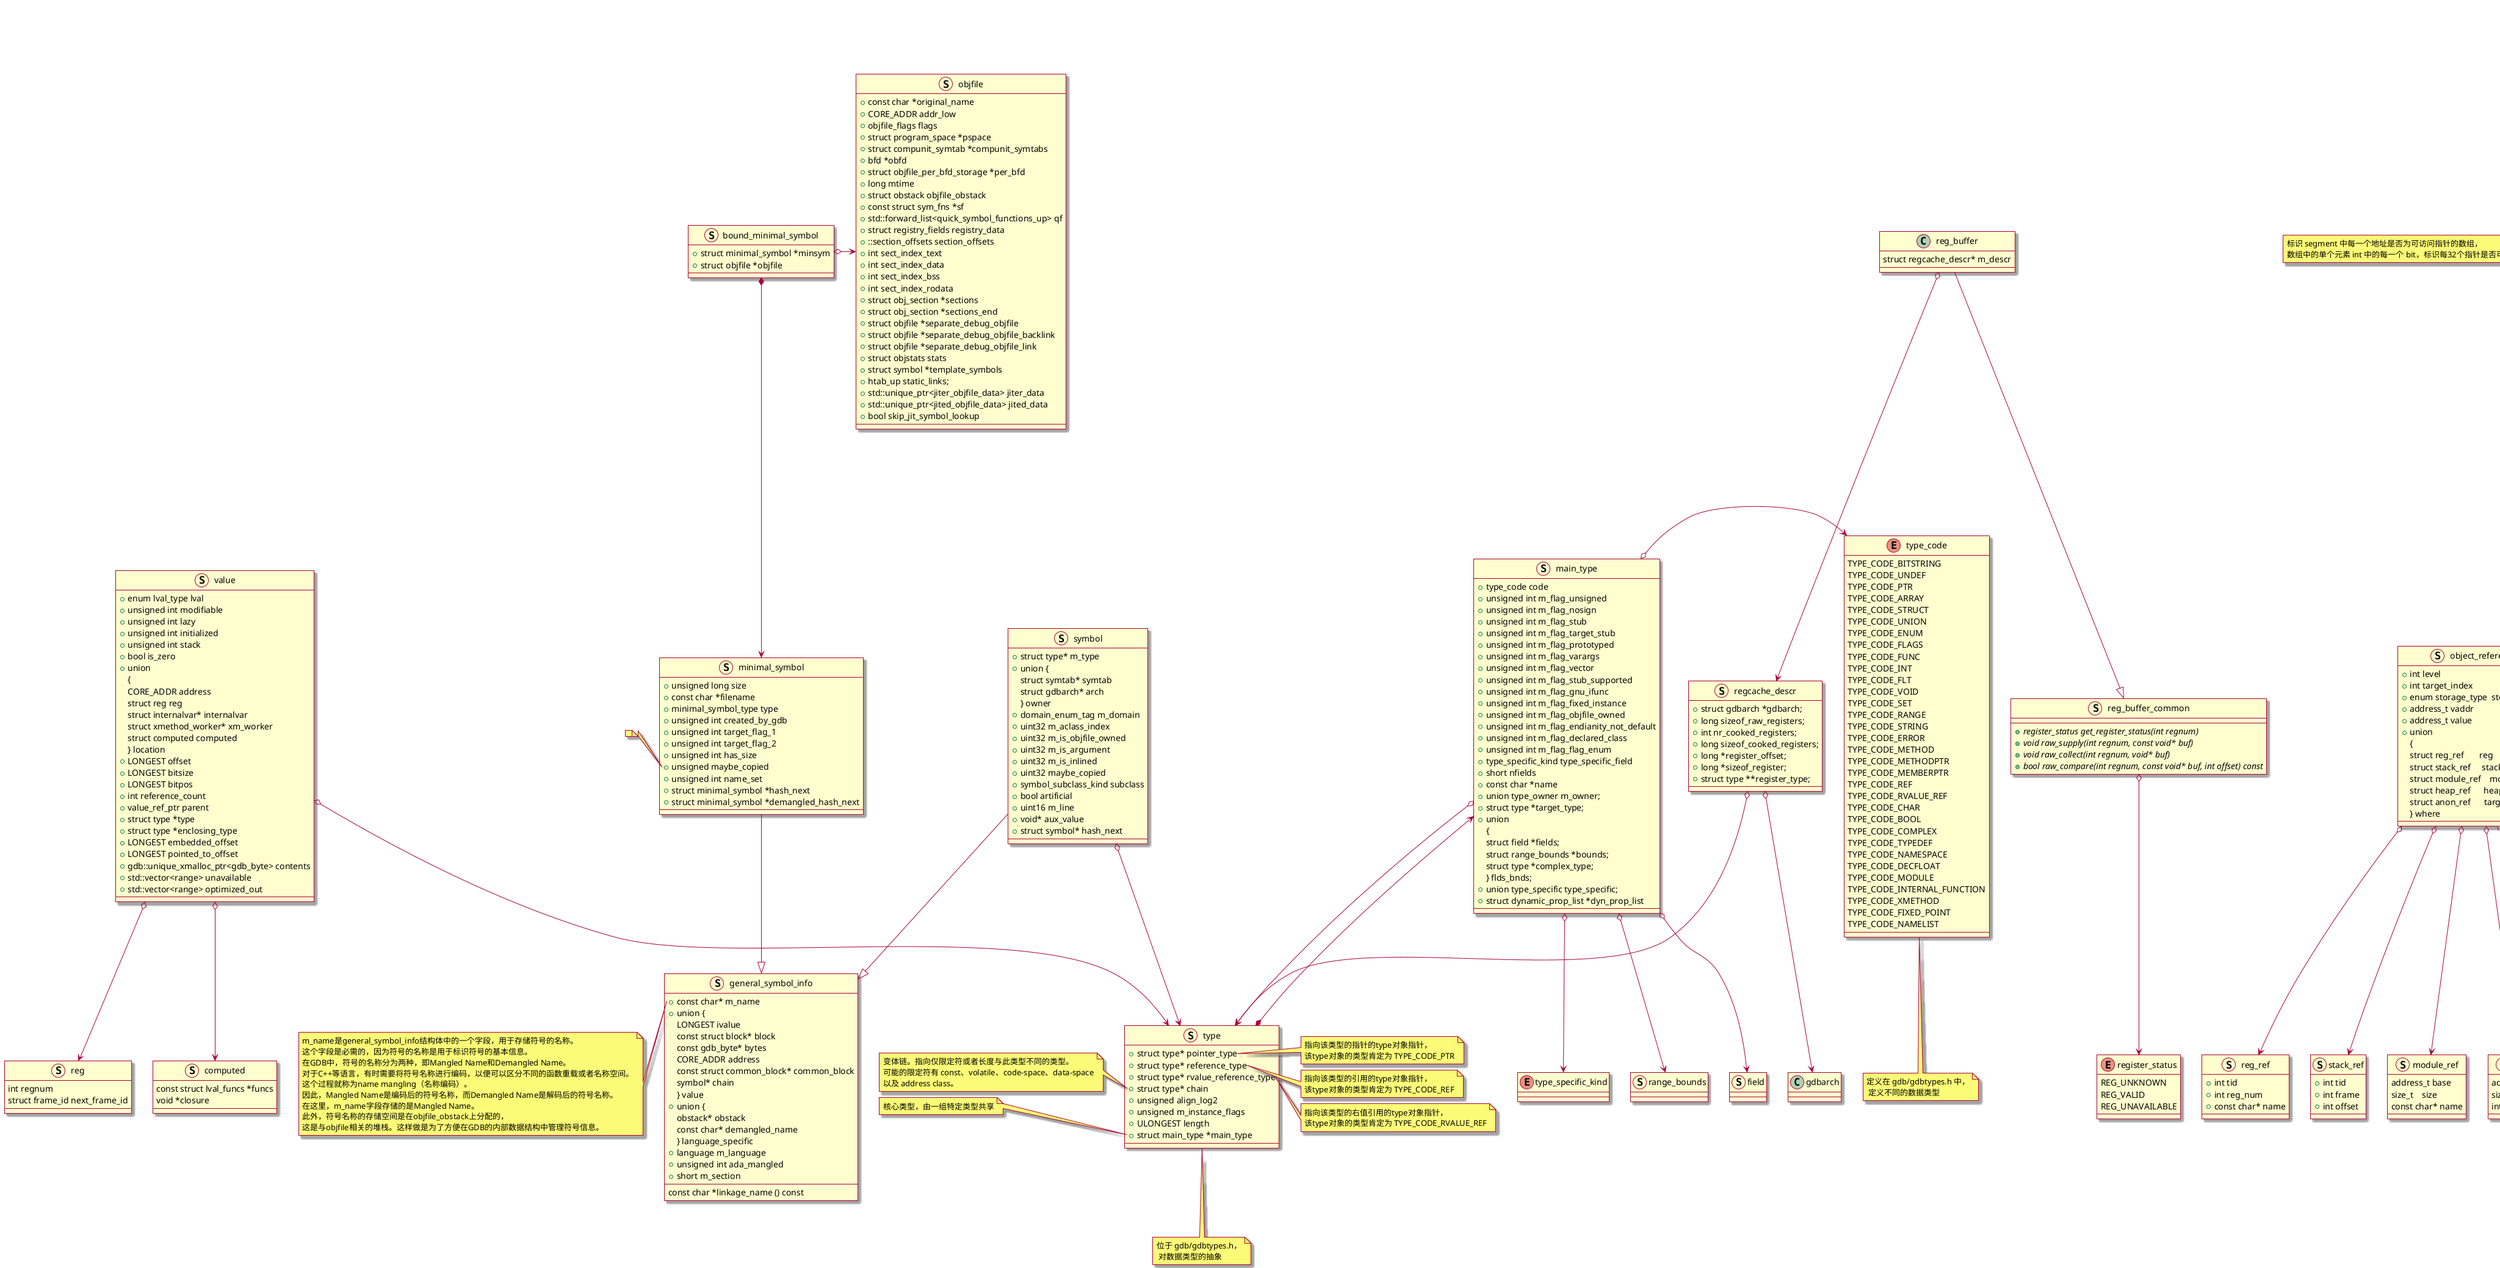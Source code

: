 @startuml 类图
skin rose

struct expression
{
  ' /* Language it was entered in.  */
  + const struct language_defn *language_defn
  ' /* Architecture it was parsed in.  */
  + struct gdbarch *gdbarch
  + expr::operation_up op
}

enum type_code
{
    TYPE_CODE_BITSTRING
    TYPE_CODE_UNDEF
    TYPE_CODE_PTR
    TYPE_CODE_ARRAY
    TYPE_CODE_STRUCT
    TYPE_CODE_UNION
    TYPE_CODE_ENUM
    TYPE_CODE_FLAGS
    TYPE_CODE_FUNC
    TYPE_CODE_INT
    TYPE_CODE_FLT
    TYPE_CODE_VOID
    TYPE_CODE_SET
    TYPE_CODE_RANGE
    TYPE_CODE_STRING
    TYPE_CODE_ERROR
    TYPE_CODE_METHOD
    TYPE_CODE_METHODPTR
    TYPE_CODE_MEMBERPTR
    TYPE_CODE_REF
    TYPE_CODE_RVALUE_REF
    TYPE_CODE_CHAR
    TYPE_CODE_BOOL
    TYPE_CODE_COMPLEX
    TYPE_CODE_TYPEDEF
    TYPE_CODE_NAMESPACE
    TYPE_CODE_DECFLOAT
    TYPE_CODE_MODULE
    TYPE_CODE_INTERNAL_FUNCTION
    TYPE_CODE_XMETHOD
    TYPE_CODE_FIXED_POINT
    TYPE_CODE_NAMELIST
}
note bottom: 定义在 gdb/gdbtypes.h 中，\n 定义不同的数据类型

struct main_type
{
    + type_code code
    + unsigned int m_flag_unsigned
    + unsigned int m_flag_nosign
    + unsigned int m_flag_stub
    + unsigned int m_flag_target_stub
    + unsigned int m_flag_prototyped
    + unsigned int m_flag_varargs
    + unsigned int m_flag_vector
    + unsigned int m_flag_stub_supported
    + unsigned int m_flag_gnu_ifunc
    + unsigned int m_flag_fixed_instance
    + unsigned int m_flag_objfile_owned
    + unsigned int m_flag_endianity_not_default
    + unsigned int m_flag_declared_class
    + unsigned int m_flag_flag_enum
    + type_specific_kind type_specific_field
    + short nfields
    + const char *name
    + union type_owner m_owner;
    + struct type *target_type;
    + union 
    {
        struct field *fields;
        struct range_bounds *bounds;
        struct type *complex_type;
    } flds_bnds;
    + union type_specific type_specific;
    + struct dynamic_prop_list *dyn_prop_list
}
struct field {}
enum type_specific_kind {} 
struct range_bounds {}

main_type o->type_code
main_type o--> type_specific_kind
main_type o-->field
main_type o-->range_bounds

struct type
{
    + struct type* pointer_type
    + struct type* reference_type
    + struct type* rvalue_reference_type
    + struct type* chain
    + unsigned align_log2
    + unsigned m_instance_flags
    + ULONGEST length
    + struct main_type *main_type
}
note bottom: 位于 gdb/gdbtypes.h，\n 对数据类型的抽象
note right of type::pointer_type
    指向该类型的指针的type对象指针，
    该type对象的类型肯定为 TYPE_CODE_PTR
end note
note right of type::reference_type
    指向该类型的引用的type对象指针，
    该type对象的类型肯定为 TYPE_CODE_REF
end note
note right of type::rvalue_reference_type
    指向该类型的右值引用的type对象指针，
    该type对象的类型肯定为 TYPE_CODE_RVALUE_REF
end note
note left of type::chain
    变体链。指向仅限定符或者长度与此类型不同的类型。
    可能的限定符有 const、volatile、code-space、data-space
    以及 address class。
end note
note left of type::main_type
    核心类型，由一组特定类型共享
end note
type *-->main_type
main_type o--> type

struct general_symbol_info
{
    ' Name of the symbol.  This is a required field.  Storage for the
    '  name is allocated on the objfile_obstack for the associated
    '  objfile.  For languages like C++ that make a distinction between
    '  the mangled name and demangled name, this is the mangled
    '  name.
    + const char* m_name
    '  Value of the symbol.  Which member of this union to use, and what
    '  it means, depends on what kind of symbol this is and its
    '  SYMBOL_CLASS.  See comments there for more details.  All of these
    '  are in host byte order (though what they point to might be in
    '  target byte order, e.g. LOC_CONST_BYTES).
    + union {
        LONGEST ivalue
        const struct block* block
        const gdb_byte* bytes
        CORE_ADDR address
        const struct common_block* common_block
        symbol* chain
    } value
    + union {
        obstack* obstack
        const char* demangled_name
    } language_specific
    + language m_language
    ' This is only used by Ada.  If set, then the 'demangled_name' field
    '  of language_specific is valid.  Otherwise, the 'obstack' field is
    '  valid.
    + unsigned int ada_mangled
    + short m_section
    ' ====函数====
    const char *linkage_name () const
}
note left of general_symbol_info::m_name
    m_name是general_symbol_info结构体中的一个字段，用于存储符号的名称。
    这个字段是必需的，因为符号的名称是用于标识符号的基本信息。
    在GDB中，符号的名称分为两种，即Mangled Name和Demangled Name。
    对于C++等语言，有时需要将符号名称进行编码，以便可以区分不同的函数重载或者名称空间。
    这个过程就称为name mangling（名称编码）。
    因此，Mangled Name是编码后的符号名称，而Demangled Name是解码后的符号名称。
    在这里，m_name字段存储的是Mangled Name。
    此外，符号名称的存储空间是在objfile_obstack上分配的，
    这是与objfile相关的堆栈。这样做是为了方便在GDB的内部数据结构中管理符号信息。
end note

enum minimal_symbol_type
{
    mst_unknown
    mst_text
    mst_text_gnu_ifunc
    mst_data_gnu_ifunc
    mst_slot_got_plt
    mst_data
    mst_bss
    mst_abs
    mst_solib_trampoline
    mst_file_text
    mst_file_data
    mst_file_bss
    nr_minsym_types
}

struct minimal_symbol
{
    + unsigned long size
    + const char *filename
    + minimal_symbol_type type
    + unsigned int created_by_gdb
    'Two flag bits provided for the use of the target.  */
    + unsigned int target_flag_1
    + unsigned int target_flag_2
    'Nonzero iff the size of the minimal symbol has been set.
    'Symbol size information can sometimes not be determined, because
    'the object file format may not carry that piece of information.
    + unsigned int has_size
    'For data symbols only, if this is set, then the symbol might be
     'subject to copy relocation.  In this case, a minimal symbol
     'matching the symbol's linkage name is first looked for in the
     'main objfile.  If found, then that address is used; otherwise the
     'address in this symbol is used.  */
    + unsigned maybe_copied
    'Non-zero if this symbol ever had its demangled name set (even if
     'it was set to NULL).  */
    + unsigned int name_set
    'Minimal symbols with the same hash key are kept on a linked
     'list.  This is the link.  */
    + struct minimal_symbol *hash_next
    'Minimal symbols are stored in two different hash tables.  This is
    'the `next' pointer for the demangled hash table.  */
    + struct minimal_symbol *demangled_hash_next
}
minimal_symbol --|> general_symbol_info
note left of minimal_symbol::maybe_copied
end note

struct objfile
{
/' /* The object file's original name as specified by the user,
     made absolute, and tilde-expanded.  However, it is not canonicalized
     (i.e., it has not been passed through gdb_realpath).
     This pointer is never NULL.  This does not have to be freed; it is
     guaranteed to have a lifetime at least as long as the objfile.  */ '/
  + const char *original_name
  + CORE_ADDR addr_low
'   /* Some flag bits for this objfile.  */
  + objfile_flags flags
'   /* The program space associated with this objfile.  */
  + struct program_space *pspace
'   /* List of compunits.
    '  These are used to do symbol lookups and file/line-number lookups.  */
  + struct compunit_symtab *compunit_symtabs
'   /* The object file's BFD.  Can be null if the objfile contains only
    '  minimal symbols, e.g. the run time common symbols for SunOS4.  */
  + bfd *obfd
'   /* The per-BFD data.  Note that this is treated specially if OBFD
    '  is NULL.  */
  + struct objfile_per_bfd_storage *per_bfd
'   /* The modification timestamp of the object file, as of the last time
    '  we read its symbols.  */
  + long mtime
'   /* Obstack to hold objects that should be freed when we load a new symbol
    '  table from this object file.  */
  + struct obstack objfile_obstack
'   /* Structure which keeps track of functions that manipulate objfile's
'      of the same type as this objfile.  I.e. the function to read partial
'      symbols for example.  Note that this structure is in statically
'      allocated memory, and is shared by all objfiles that use the
'      object module reader of this type.  */
  + const struct sym_fns *sf
'   /* The "quick" (aka partial) symbol functions for this symbol
    '  reader.  */
  + std::forward_list<quick_symbol_functions_up> qf
'   /* Per objfile data-pointers required by other GDB modules.  */
  + struct registry_fields registry_data
'   /* Set of relocation offsets to apply to each section.
'      The table is indexed by the_bfd_section->index, thus it is generally
'      as large as the number of sections in the binary.
'      These offsets indicate that all symbols (including partial and
'      minimal symbols) which have been read have been relocated by this
'      much.  Symbols which are yet to be read need to be relocated by it.  */
  + ::section_offsets section_offsets
'   /* Indexes in the section_offsets array.  These are initialized by the
'      *_symfile_offsets() family of functions (som_symfile_offsets,
'      xcoff_symfile_offsets, default_symfile_offsets).  In theory they
'      should correspond to the section indexes used by bfd for the
'      current objfile.  The exception to this for the time being is the
'      SOM version.
'      These are initialized to -1 so that we can later detect if they
'      are used w/o being properly assigned to.  */
  + int sect_index_text
  + int sect_index_data
  + int sect_index_bss
  + int sect_index_rodata
'   /* These pointers are used to locate the section table, which
'      among other things, is used to map pc addresses into sections.
'      SECTIONS points to the first entry in the table, and
'      SECTIONS_END points to the first location past the last entry
'      in the table.  The table is stored on the objfile_obstack.  The
'      sections are indexed by the BFD section index; but the
'      structure data is only valid for certain sections
'      (e.g. non-empty, SEC_ALLOC).  */
  + struct obj_section *sections
  + struct obj_section *sections_end
'   /* GDB allows to have debug symbols in separate object files.  This is
'      used by .gnu_debuglink, ELF build id note and Mach-O OSO.
'      Although this is a tree structure, GDB only support one level
'      (ie a separate debug for a separate debug is not supported).  Note that
'      separate debug object are in the main chain and therefore will be
'      visited by objfiles & co iterators.  Separate debug objfile always
'      has a non-nul separate_debug_objfile_backlink.  */
'   /* Link to the first separate debug object, if any.  */
  + struct objfile *separate_debug_objfile
'   /* If this is a separate debug object, this is used as a link to the
'      actual executable objfile.  */
  + struct objfile *separate_debug_objfile_backlink
'   /* If this is a separate debug object, this is a link to the next one
'      for the same executable objfile.  */
  + struct objfile *separate_debug_objfile_link
'   /* Place to stash various statistics about this objfile.  */
  + struct objstats stats
'   /* A linked list of symbols created when reading template types or
'      function templates.  These symbols are not stored in any symbol
'      table, so we have to keep them here to relocate them
'      properly.  */
  + struct symbol *template_symbols
'   /* Associate a static link (struct dynamic_prop *) to all blocks (struct
'      block *) that have one.
'      In the context of nested functions (available in Pascal, Ada and GNU C,
'      for instance), a static link (as in DWARF's DW_AT_static_link attribute)
'      for a function is a way to get the frame corresponding to the enclosing
'      function.
'      Very few blocks have a static link, so it's more memory efficient to
'      store these here rather than in struct block.  Static links must be
'      allocated on the objfile's obstack.  */
  + htab_up static_links;
'   /* JIT-related data for this objfile, if the objfile is a JITer;
'      that is, it produces JITed objfiles.  */
  + std::unique_ptr<jiter_objfile_data> jiter_data
'   /* JIT-related data for this objfile, if the objfile is JITed;
'      that is, it was produced by a JITer.  */
  + std::unique_ptr<jited_objfile_data> jited_data
'   /* A flag that is set to true if the JIT interface symbols are not
'      found in this objfile, so that we can skip the symbol lookup the
'      next time.  If an objfile does not have the symbols, it will
'      never have them.  */
  + bool skip_jit_symbol_lookup
}

struct compunit_symtab
{
  + objfile *objfile()
  + void set_objfile(struct objfile *objfile)
  + symtab_range filetabs () const
  + void add_filetab (symtab *filetab)
  + const char *debugformat () const
  + void set_debugformat (const char *debugformat)
  + const char *producer () const
  + void set_producer (const char *producer)
  + const char *dirname () const
  + void set_dirname (const char *dirname)
  + const struct blockvector *blockvector () const
  + void set_blockvector (const struct blockvector *blockvector)
  + int block_line_section () const
  + void set_block_line_section (int block_line_section)
  + bool locations_valid () const
  + void set_locations_valid (bool locations_valid)
  + bool epilogue_unwind_valid () const
  + void set_epilogue_unwind_valid (bool epilogue_unwind_valid)
  + macro_table *macro_table () const
  + void set_macro_table (struct macro_table *macro_table)
  ' /* Make PRIMARY_FILETAB the primary filetab of this compunit symtab.
    '  PRIMARY_FILETAB must already be a filetab of this compunit symtab.  */
  + void set_primary_filetab (symtab *primary_filetab)
  ' /* Return the primary filetab of the compunit.  */
  + symtab *primary_filetab () const
  ' /* Set m_call_site_htab.  */
  + void set_call_site_htab (htab_t call_site_htab)
  ' /* Find call_site info for PC.  */
  + call_site *find_call_site (CORE_ADDR pc) const
  ' /* Unordered chain of all compunit symtabs of this objfile.  */
  + struct compunit_symtab *next
  ' /* Object file from which this symtab information was read.  */
  + struct objfile *m_objfile
  ' /* Name of the symtab.
  '    This is *not* intended to be a usable filename, and is
  '    for debugging purposes only.  */
  + const char *name
  ' /* Unordered list of file symtabs, except that by convention the "main"
  '    source file (e.g., .c, .cc) is guaranteed to be first.
  '    Each symtab is a file, either the "main" source file (e.g., .c, .cc)
  '    or header (e.g., .h).  */
  + symtab *m_filetabs
  ' /* Last entry in FILETABS list.
  '    Subfiles are added to the end of the list so they accumulate in order,
  '    with the main source subfile living at the front.
  '    The main reason is so that the main source file symtab is at the head
  '    of the list, and the rest appear in order for debugging convenience.  */
  + symtab *m_last_filetab
  ' /* Non-NULL string that identifies the format of the debugging information,
  '    such as "stabs", "dwarf 1", "dwarf 2", "coff", etc.  This is mostly useful
  '    for automated testing of gdb but may also be information that is
  '    useful to the user.  */
  + const char *m_debugformat
  ' /* String of producer version information, or NULL if we don't know.  */
  + const char *m_producer
  ' /* Directory in which it was compiled, or NULL if we don't know.  */
  + const char *m_dirname
  ' /* List of all symbol scope blocks for this symtab.  It is shared among
  '    all symtabs in a given compilation unit.  */
  + const struct blockvector *m_blockvector
  ' /* Section in objfile->section_offsets for the blockvector and
  '    the linetable.  Probably always SECT_OFF_TEXT.  */
  + int m_block_line_section
  ' /* Symtab has been compiled with both optimizations and debug info so that
  '    GDB may stop skipping prologues as variables locations are valid already
  '    at function entry points.  */
  + unsigned int m_locations_valid
  ' /* DWARF unwinder for this CU is valid even for epilogues (PC at the return
  '    instruction).  This is supported by GCC since 4.5.0.  */
  + unsigned int m_epilogue_unwind_valid
  ' /* struct call_site entries for this compilation unit or NULL.  */
  + htab_t m_call_site_htab
  ' /* The macro table for this symtab.  Like the blockvector, this
  '    is shared between different symtabs in a given compilation unit.
  '    It's debatable whether it *should* be shared among all the symtabs in
  '    the given compilation unit, but it currently is.  */
  + struct macro_table *m_macro_table
  ' /* If non-NULL, then this points to a NULL-terminated vector of
  '    included compunits.  When searching the static or global
  '    block of this compunit, the corresponding block of all
  '    included compunits will also be searched.  Note that this
  '    list must be flattened -- the symbol reader is responsible for
  '    ensuring that this vector contains the transitive closure of all
  '    included compunits.  */
  + struct compunit_symtab **includes
  ' /* If this is an included compunit, this points to one includer
  '    of the table.  This user is considered the canonical compunit
  '    containing this one.  An included compunit may itself be
  '    included by another.  */
  + struct compunit_symtab *user
} 
note bottom
Compunit symtabs contain the actual "symbol table", aka blockvector, as well
as the list of all source files (what gdb has historically associated with
the term "symtab").
Additional information is recorded here that is common to all symtabs in a
compilation unit (DWARF or otherwise).
                                                                             
Example:
For the case of a program built out of these files:
                                                                             
foo.c
  foo1.h
  foo2.h
bar.c
  foo1.h
  bar.h
                                                                             
This is recorded as:

objfile -> foo.c(cu) -> bar.c(cu) -> NULL
     |             |
     v            v
foo.c 	bar.c
     |             |
     v            v
foo1.h	foo1.h
     |             |
     v            v
foo2.h	bar.h
     |             |
     v            v
NULL	NULL
                                                                             
where "foo.c(cu)" and "bar.c(cu)" are struct compunit_symtab objects,
and the files foo.c, etc. are struct symtab objects. 
end note

struct bound_minimal_symbol
{
    + struct minimal_symbol *minsym
    + struct objfile *objfile
}
bound_minimal_symbol *-->minimal_symbol
bound_minimal_symbol o->objfile

struct symbol
{
  + struct type* m_type
  + union {
    struct symtab* symtab
    struct gdbarch* arch
  } owner
  + domain_enum_tag m_domain
  + uint32 m_aclass_index
  + uint32 m_is_objfile_owned
  + uint32 m_is_argument
  + uint32 m_is_inlined
  + uint32 maybe_copied
  + symbol_subclass_kind subclass
  + bool artificial
  + uint16 m_line
  + void* aux_value
  + struct symbol* hash_next
}
symbol --|> general_symbol_info
symbol o--> type

enum language
{
  language_unknown,	/* Language not known */
  language_auto,		/* Placeholder for automatic setting */
  language_c,			/* C */
  language_objc,		/* Objective-C */
  language_cplus,		/* C++ */
  language_d,			/* D */
  language_go,			/* Go */
  language_fortran,		/* Fortran */
  language_m2,		/* Modula-2 */
  language_asm,		/* Assembly language */
  language_pascal,		/* Pascal */
  language_opencl,		/* OpenCL */
  language_rust,		/* Rust */
  language_minimal,		/* All other languages, minimal support only */
  language_ada,		/* Ada */
  nr_languageslanguage_unknow

}

enum storage_type
{
  ENUM_UNKNOWN
	ENUM_REGISTER
	ENUM_STACK
	ENUM_MODULE_TEXT
	ENUM_MODULE_DATA
	ENUM_HEAP
	ENUM_ALL
}

struct ca_segment
{
    'virtual address in the target process
	+ address_t m_vaddr
    'size of the virtual memory segment
	+ size_t    m_vsize
    'mmapped address in the host process core_ananlyzer
	+ char*     m_faddr
    '	corresponding size in the core file
	+ size_t    m_fsize
	+ enum storage_type m_type
    ' indicating the bit vector is initialized
	+ unsigned int m_bitvec_ready
	+ unsigned int m_read
	+ unsigned int m_write
	+ unsigned int m_exec
	+ unsigned int m_reserved
    ' bit vector of addressable pointers
	+ unsigned int* m_ptr_bitvec
	+ struct ca_thread m_thread
	+ const char*   m_module_name;
}
ca_segment o--> storage_type
note left of ca_segment::m_ptr_bitvec
    标识 segment 中每一个地址是否为可访问指针的数组，
    数组中的单个元素 int 中的每一个 bit，标识每32个指针是否可访问
end note

struct reg_ref
{
	+ int tid
	+ int reg_num
	+ const char* name
}

struct stack_ref
{
	' //ptid_t ptid;	// "Actual process id";
    ';		// thread id used by debugger
	+ int tid
	+ int frame
	+ int offset
}

struct module_ref
{
	address_t base
	size_t    size
	const char* name
}

struct heap_ref
{
	address_t addr
	size_t    size
	int       inuse
}

struct anon_ref
{
	size_t size
}

struct object_reference
{
    '0 is referenced, 1 means direct ref,
    '2 stands for 2nd level indirect ref, and so on
	+ int level
    ' I am a reference to the object in this slot
	+ int target_index
	+ enum storage_type  storage_type;
    ' the address that references
	+ address_t vaddr
    ' the value at the above address, i.e. the the referenced
	+ address_t value
	+ union
	{
	    struct reg_ref       reg
		struct stack_ref     stack
		struct module_ref    module
		struct heap_ref      heap
		struct anon_ref      target
	} where
}
note bottom
  object_reference - 是用来描述对象之间的引用关系
  level - 描述是几级引用
  target_index - 如果本 ref 放在了 ref_list 之中时的下标
  vaddr - 是目标程序的虚拟地址
  value - 是本虚拟地址指向的值，除 level0 外，其他的 level 存储指向的地址
  where - 根据存储类型的不同，记录本引用的地址的所在的信息，
    如果是代码段和数据段则记录段首地址和段大小名字之类，
    如果是堆段则记录其所在的 block 地址、大小和是否使用标记
end note

object_reference o-> storage_type
object_reference o--> reg_ref
object_reference o--> stack_ref
object_reference o--> module_ref
object_reference o--> heap_ref
object_reference o--> anon_ref

struct object_range
{
    + address_t low
    + address_t high
}

struct inuse_block
{
    address_t addr
    size_t size
}

struct reachable_block
{
    + size_t aggr_size
    + unsigned long aggr_count
    + unsigned int* index_map
}
note left: 
reachable_block --|> inuse_block

struct reg
{
    int regnum
    struct frame_id next_frame_id
}

struct computed
{
    const struct lval_funcs *funcs
    void *closure
}

enum lval_type
{
  ' /* * Not an lval.  */
  not_lval
  ' /* * In memory.  */
  lval_memory
  ' /* * In a register.  Registers are relative to a frame.  */
  lval_register
  ' /* * In a gdb internal variable.  */
  lval_internalvar
  ' /* * Value encapsulates a callable defined in an extension language.  */
  lval_xcallable
  ' /* * Part of a gdb internal variable (structure field).  */
  lval_internalvar_component
  ' /* * Value's bits are fetched and stored using functions provided
      ' by its creator.  */
  lval_computed
}

struct value
{
  + enum lval_type lval
  + unsigned int modifiable
  + unsigned int lazy
  + unsigned int initialized
  + unsigned int stack
  + bool is_zero
  + union
  {
    CORE_ADDR address
    struct reg reg
    struct internalvar* internalvar
    struct xmethod_worker* xm_worker
    struct computed computed
  } location
  + LONGEST offset
  + LONGEST bitsize
  + LONGEST bitpos
  + int reference_count
  + value_ref_ptr parent
  + struct type *type
  + struct type *enclosing_type
  + LONGEST embedded_offset
  + LONGEST pointed_to_offset
  + gdb::unique_xmalloc_ptr<gdb_byte> contents
  + std::vector<range> unavailable
  + std::vector<range> optimized_out
}
value o-->reg
value o-->computed
value o-->type

enum register_status {
  REG_UNKNOWN
  REG_VALID
  REG_UNAVAILABLE
}

struct reg_buffer_common {
  + {abstract} register_status get_register_status(int regnum)
  + {abstract} void raw_supply(int regnum, const void* buf)
  + {abstract} void raw_collect(int regnum, void* buf)
  + {abstract} bool raw_compare(int regnum, const void* buf, int offset) const
}
reg_buffer_common o--> register_status

struct regcache_descr {
  ' /* The architecture this descriptor belongs to.  */
  + struct gdbarch *gdbarch;
  ' /* The raw register cache.  Each raw (or hard) register is supplied
  '    by the target interface.  The raw cache should not contain
  '    redundant information - if the PC is constructed from two
  '    registers then those registers and not the PC lives in the raw
  '    cache.  */
  + long sizeof_raw_registers;
  ' /* The cooked register space.  Each cooked register in the range
  '    [0..NR_RAW_REGISTERS) is direct-mapped onto the corresponding raw
  '    register.  The remaining [NR_RAW_REGISTERS
  '    .. NR_COOKED_REGISTERS) (a.k.a. pseudo registers) are mapped onto
  '    both raw registers and memory by the architecture methods
  '    gdbarch_pseudo_register_read and gdbarch_pseudo_register_write.  */
  + int nr_cooked_registers;
  + long sizeof_cooked_registers;
  ' /* Offset and size (in 8 bit bytes), of each register in the
  '    register cache.  All registers (including those in the range
  '    [NR_RAW_REGISTERS .. NR_COOKED_REGISTERS) are given an
  '    offset.  */
  + long *register_offset;
  + long *sizeof_register;
  ' /* Cached table containing the type of each register.  */
  + struct type **register_type;
}
regcache_descr o--> gdbarch
regcache_descr o--> type

class reg_buffer {
  struct regcache_descr* m_descr
}
reg_buffer --|> reg_buffer_common
reg_buffer o--> regcache_descr
@enduml